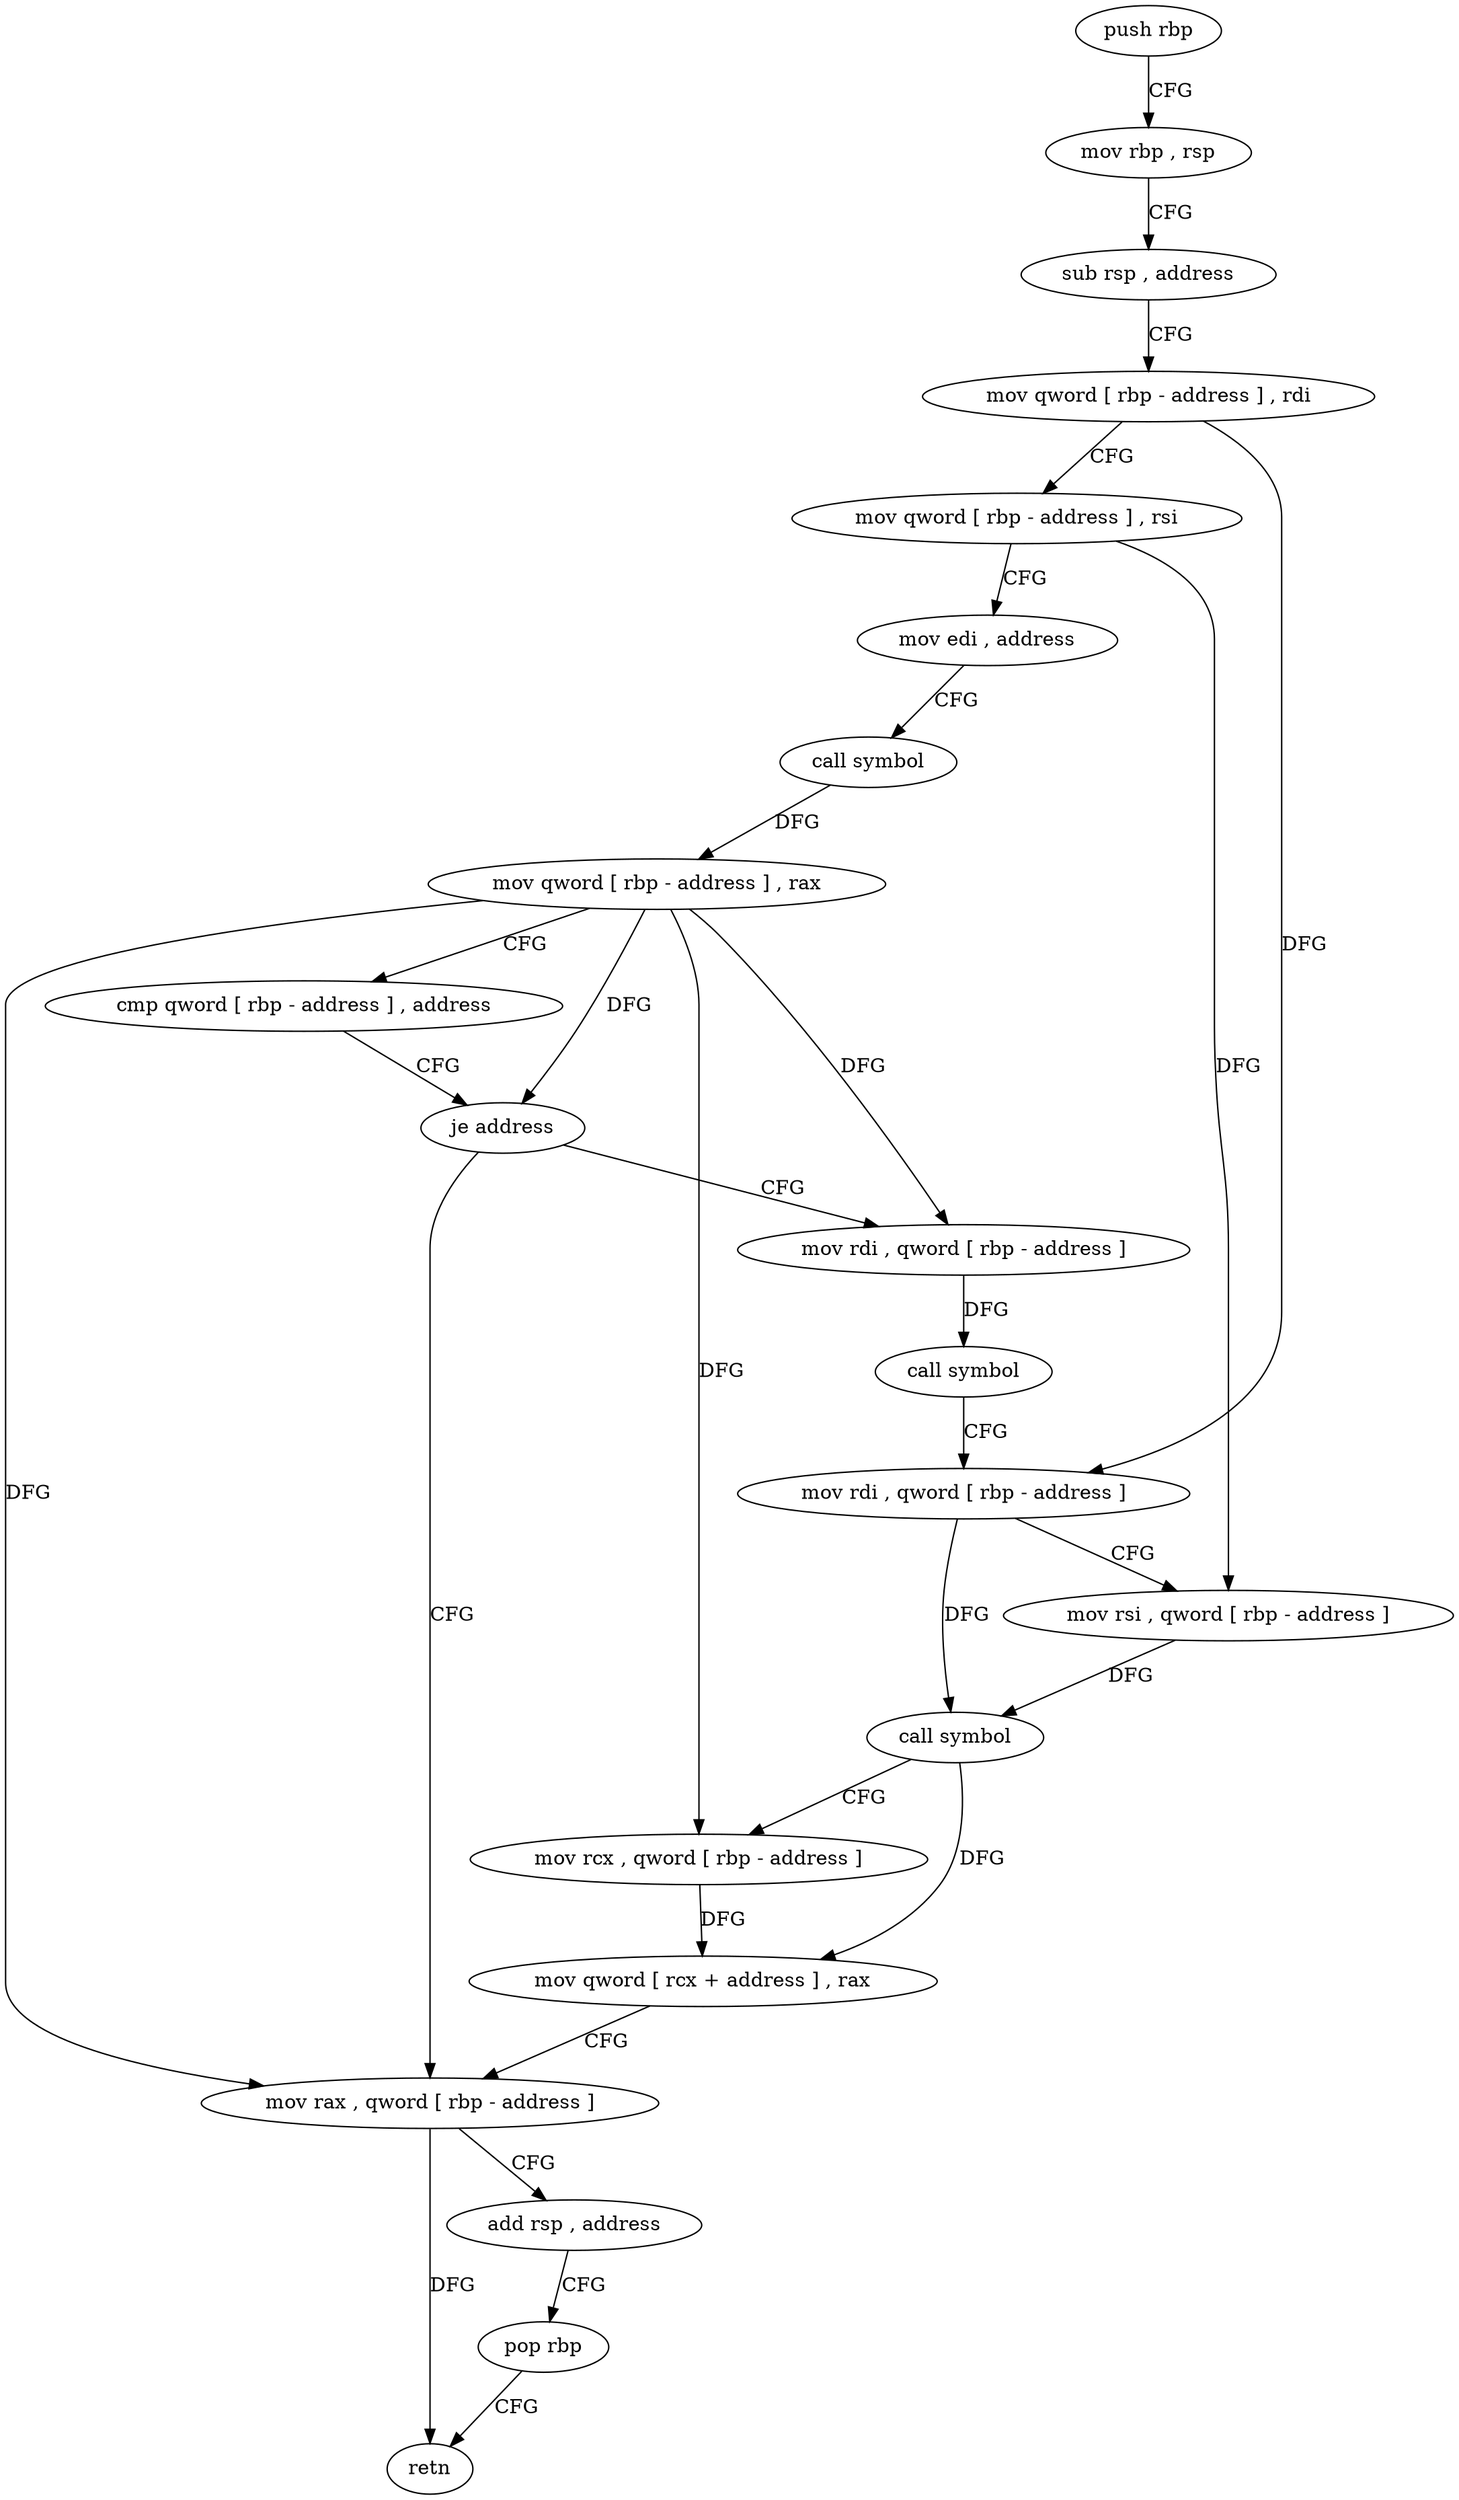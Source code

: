 digraph "func" {
"119296" [label = "push rbp" ]
"119297" [label = "mov rbp , rsp" ]
"119300" [label = "sub rsp , address" ]
"119304" [label = "mov qword [ rbp - address ] , rdi" ]
"119308" [label = "mov qword [ rbp - address ] , rsi" ]
"119312" [label = "mov edi , address" ]
"119317" [label = "call symbol" ]
"119322" [label = "mov qword [ rbp - address ] , rax" ]
"119326" [label = "cmp qword [ rbp - address ] , address" ]
"119331" [label = "je address" ]
"119367" [label = "mov rax , qword [ rbp - address ]" ]
"119337" [label = "mov rdi , qword [ rbp - address ]" ]
"119371" [label = "add rsp , address" ]
"119375" [label = "pop rbp" ]
"119376" [label = "retn" ]
"119341" [label = "call symbol" ]
"119346" [label = "mov rdi , qword [ rbp - address ]" ]
"119350" [label = "mov rsi , qword [ rbp - address ]" ]
"119354" [label = "call symbol" ]
"119359" [label = "mov rcx , qword [ rbp - address ]" ]
"119363" [label = "mov qword [ rcx + address ] , rax" ]
"119296" -> "119297" [ label = "CFG" ]
"119297" -> "119300" [ label = "CFG" ]
"119300" -> "119304" [ label = "CFG" ]
"119304" -> "119308" [ label = "CFG" ]
"119304" -> "119346" [ label = "DFG" ]
"119308" -> "119312" [ label = "CFG" ]
"119308" -> "119350" [ label = "DFG" ]
"119312" -> "119317" [ label = "CFG" ]
"119317" -> "119322" [ label = "DFG" ]
"119322" -> "119326" [ label = "CFG" ]
"119322" -> "119331" [ label = "DFG" ]
"119322" -> "119367" [ label = "DFG" ]
"119322" -> "119337" [ label = "DFG" ]
"119322" -> "119359" [ label = "DFG" ]
"119326" -> "119331" [ label = "CFG" ]
"119331" -> "119367" [ label = "CFG" ]
"119331" -> "119337" [ label = "CFG" ]
"119367" -> "119371" [ label = "CFG" ]
"119367" -> "119376" [ label = "DFG" ]
"119337" -> "119341" [ label = "DFG" ]
"119371" -> "119375" [ label = "CFG" ]
"119375" -> "119376" [ label = "CFG" ]
"119341" -> "119346" [ label = "CFG" ]
"119346" -> "119350" [ label = "CFG" ]
"119346" -> "119354" [ label = "DFG" ]
"119350" -> "119354" [ label = "DFG" ]
"119354" -> "119359" [ label = "CFG" ]
"119354" -> "119363" [ label = "DFG" ]
"119359" -> "119363" [ label = "DFG" ]
"119363" -> "119367" [ label = "CFG" ]
}
